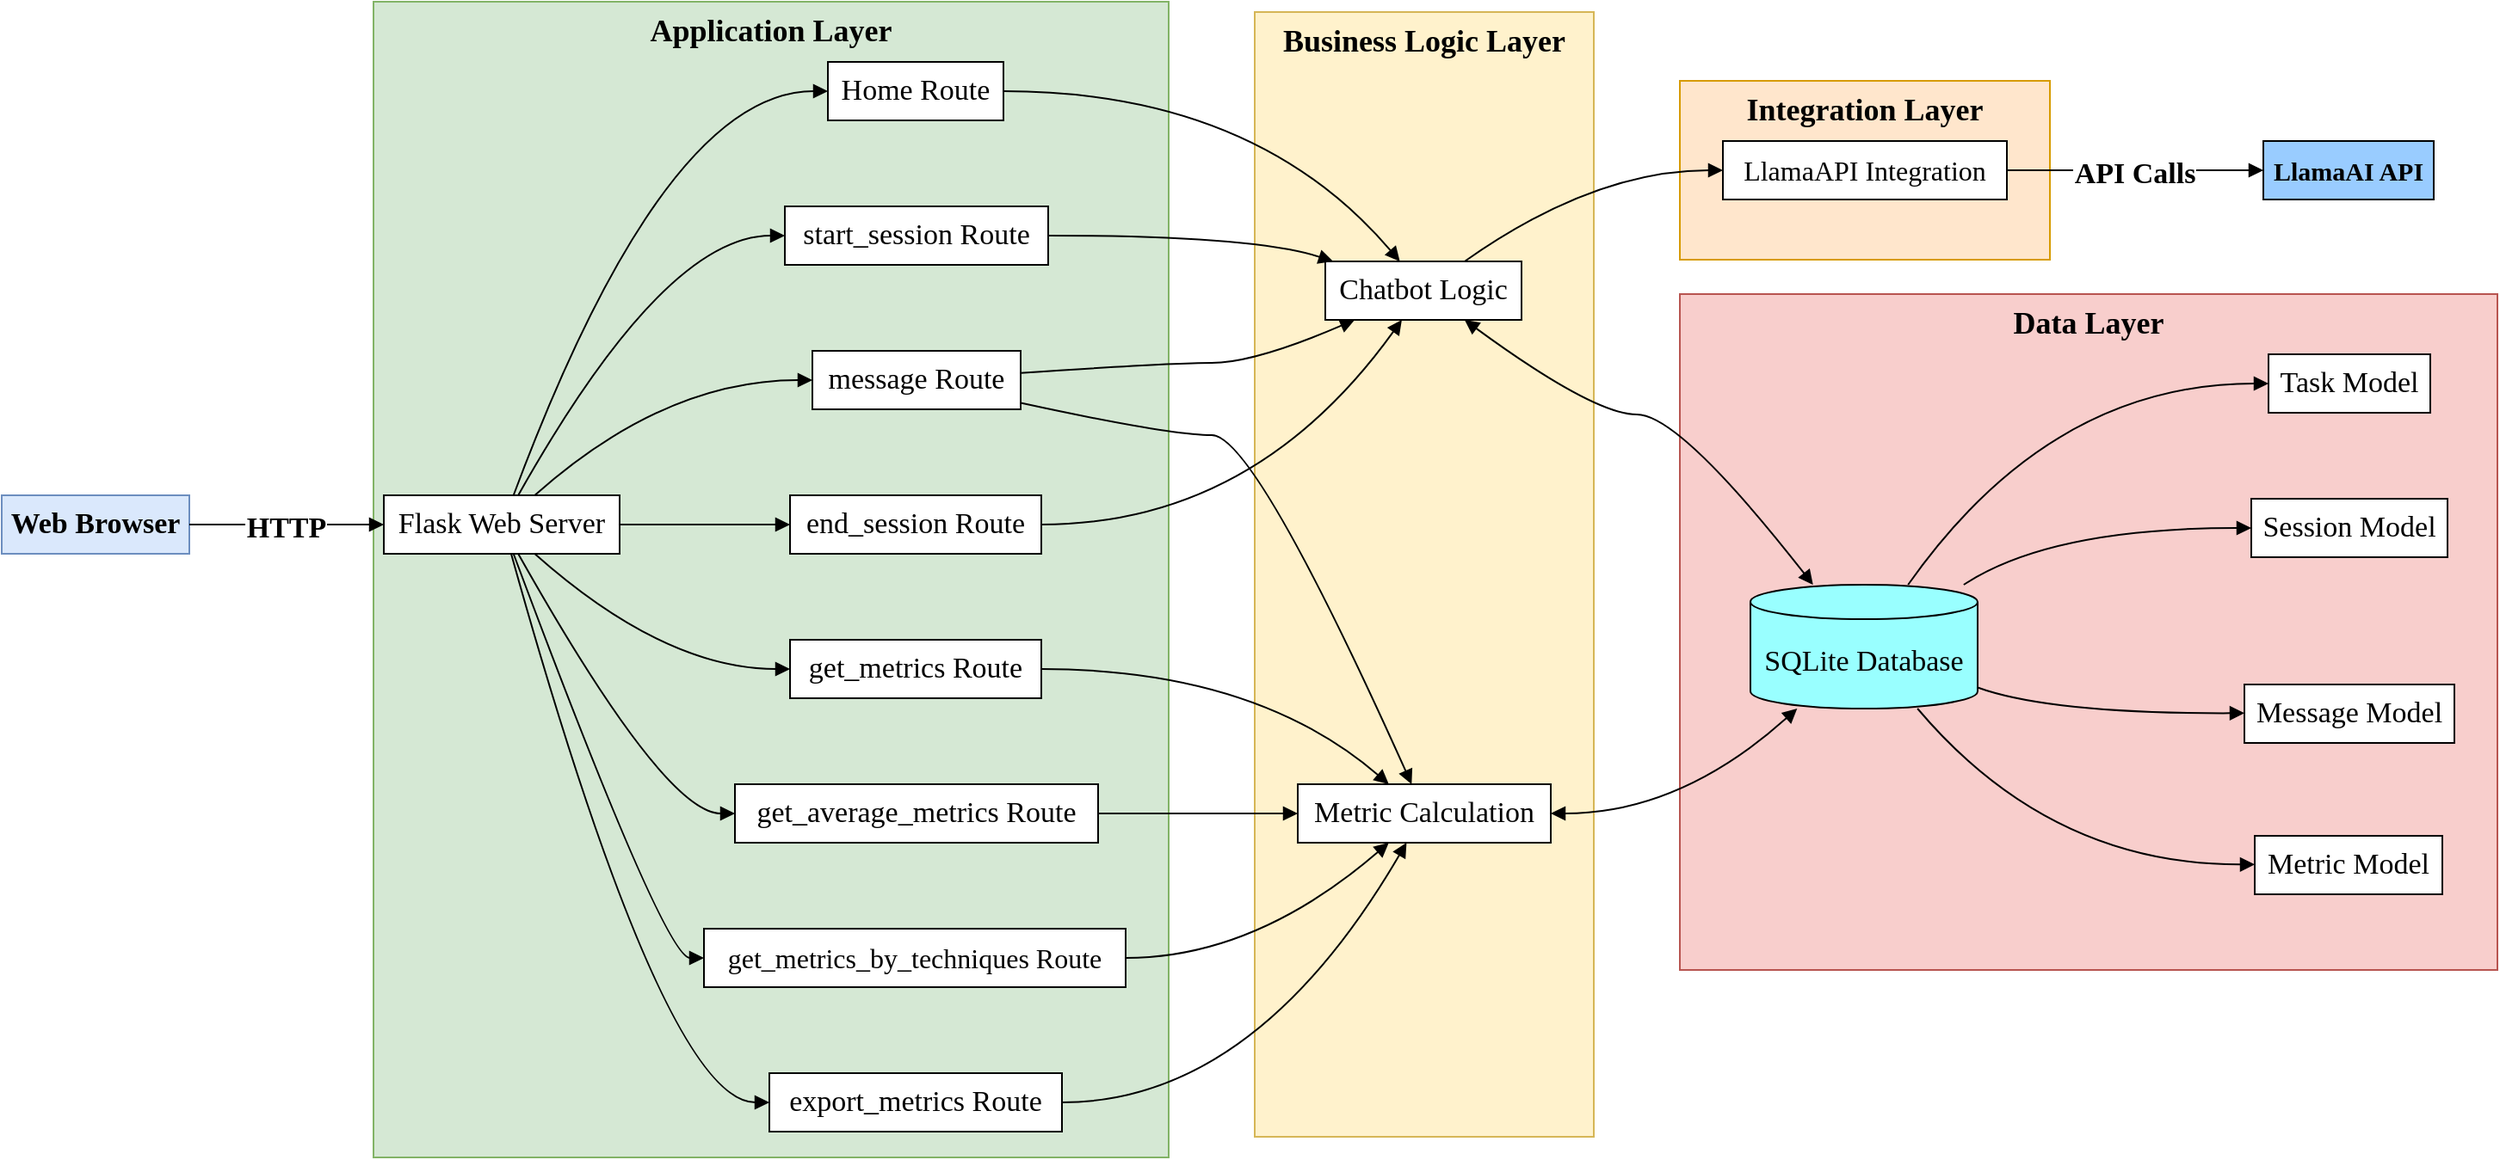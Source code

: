 <mxfile version="24.7.7">
  <diagram id="aIxxU2DI9F6SMkfM7Uml" name="chatbot_diagram">
    <mxGraphModel dx="1848" dy="1204" grid="1" gridSize="8" guides="1" tooltips="1" connect="1" arrows="1" fold="1" page="1" pageScale="1" pageWidth="4681" pageHeight="3300" background="#FFFFFF" math="0" shadow="0">
      <root>
        <mxCell id="0" />
        <mxCell id="1" parent="0" />
        <mxCell id="OjrtFCGWiRcdU_f4THi7-50" value="Data Layer" style="whiteSpace=wrap;strokeWidth=1;verticalAlign=top;fontFamily=Lucida Console;fontSize=18;fontStyle=1;fillColor=#f8cecc;strokeColor=#b85450;" vertex="1" parent="1">
          <mxGeometry x="1199" y="194" width="475" height="393" as="geometry" />
        </mxCell>
        <mxCell id="OjrtFCGWiRcdU_f4THi7-51" value="SQLite Database" style="shape=cylinder3;boundedLbl=1;backgroundOutline=1;size=10;strokeWidth=1;whiteSpace=wrap;fontFamily=Lucida Console;fontSize=17;fontStyle=0;fillColor=#99FFFF;" vertex="1" parent="1">
          <mxGeometry x="1240" y="363" width="132" height="72" as="geometry" />
        </mxCell>
        <mxCell id="OjrtFCGWiRcdU_f4THi7-52" value="Task Model" style="whiteSpace=wrap;strokeWidth=1;fontFamily=Lucida Console;fontSize=17;fontStyle=0" vertex="1" parent="1">
          <mxGeometry x="1541" y="229" width="94" height="34" as="geometry" />
        </mxCell>
        <mxCell id="OjrtFCGWiRcdU_f4THi7-53" value="Session Model" style="whiteSpace=wrap;strokeWidth=1;fontFamily=Lucida Console;fontSize=17;fontStyle=0" vertex="1" parent="1">
          <mxGeometry x="1531" y="313" width="114" height="34" as="geometry" />
        </mxCell>
        <mxCell id="OjrtFCGWiRcdU_f4THi7-54" value="Message Model" style="whiteSpace=wrap;strokeWidth=1;fontFamily=Lucida Console;fontSize=17;fontStyle=0" vertex="1" parent="1">
          <mxGeometry x="1527" y="421" width="122" height="34" as="geometry" />
        </mxCell>
        <mxCell id="OjrtFCGWiRcdU_f4THi7-55" value="Metric Model" style="whiteSpace=wrap;strokeWidth=1;fontFamily=Lucida Console;fontSize=17;fontStyle=0" vertex="1" parent="1">
          <mxGeometry x="1533" y="509" width="109" height="34" as="geometry" />
        </mxCell>
        <mxCell id="OjrtFCGWiRcdU_f4THi7-56" value="Integration Layer" style="whiteSpace=wrap;strokeWidth=1;verticalAlign=top;fontFamily=Lucida Console;fontSize=18;fontStyle=1;fillColor=#ffe6cc;strokeColor=#d79b00;" vertex="1" parent="1">
          <mxGeometry x="1199" y="70" width="215" height="104" as="geometry" />
        </mxCell>
        <mxCell id="OjrtFCGWiRcdU_f4THi7-57" value="LlamaAPI Integration" style="whiteSpace=wrap;strokeWidth=1;fontFamily=Lucida Console;fontSize=16;fontStyle=0" vertex="1" parent="1">
          <mxGeometry x="1224" y="105" width="165" height="34" as="geometry" />
        </mxCell>
        <mxCell id="OjrtFCGWiRcdU_f4THi7-58" value="Business Logic Layer" style="whiteSpace=wrap;strokeWidth=1;verticalAlign=top;fontFamily=Lucida Console;fontSize=18;fontStyle=1;fillColor=#fff2cc;strokeColor=#d6b656;" vertex="1" parent="1">
          <mxGeometry x="952" y="30" width="197" height="654" as="geometry" />
        </mxCell>
        <mxCell id="OjrtFCGWiRcdU_f4THi7-59" value="Chatbot Logic" style="whiteSpace=wrap;strokeWidth=1;fontFamily=Lucida Console;fontSize=17;fontStyle=0" vertex="1" parent="1">
          <mxGeometry x="993" y="175" width="114" height="34" as="geometry" />
        </mxCell>
        <mxCell id="OjrtFCGWiRcdU_f4THi7-60" value="Metric Calculation" style="whiteSpace=wrap;strokeWidth=1;fontFamily=Lucida Console;fontSize=17;fontStyle=0" vertex="1" parent="1">
          <mxGeometry x="977" y="479" width="147" height="34" as="geometry" />
        </mxCell>
        <mxCell id="OjrtFCGWiRcdU_f4THi7-61" value="Application Layer" style="whiteSpace=wrap;strokeWidth=1;verticalAlign=top;fontFamily=Lucida Console;fontSize=18;fontStyle=1;fillColor=#d5e8d4;strokeColor=#82b366;" vertex="1" parent="1">
          <mxGeometry x="440" y="24" width="462" height="672" as="geometry" />
        </mxCell>
        <mxCell id="OjrtFCGWiRcdU_f4THi7-62" value="Home Route" style="whiteSpace=wrap;strokeWidth=1;fontFamily=Lucida Console;fontSize=17;fontStyle=0;fillColor=default;" vertex="1" parent="1">
          <mxGeometry x="704" y="59" width="102" height="34" as="geometry" />
        </mxCell>
        <mxCell id="OjrtFCGWiRcdU_f4THi7-63" value="Flask Web Server" style="whiteSpace=wrap;strokeWidth=1;fontFamily=Lucida Console;fontSize=17;fontStyle=0;fillColor=default;" vertex="1" parent="1">
          <mxGeometry x="446" y="311" width="137" height="34" as="geometry" />
        </mxCell>
        <mxCell id="OjrtFCGWiRcdU_f4THi7-64" value="start_session Route" style="whiteSpace=wrap;strokeWidth=1;fontFamily=Lucida Console;fontSize=17;fontStyle=0;fillColor=default;" vertex="1" parent="1">
          <mxGeometry x="679" y="143" width="153" height="34" as="geometry" />
        </mxCell>
        <mxCell id="OjrtFCGWiRcdU_f4THi7-65" value="message Route" style="whiteSpace=wrap;strokeWidth=1;fontFamily=Lucida Console;fontSize=17;fontStyle=0;fillColor=default;" vertex="1" parent="1">
          <mxGeometry x="695" y="227" width="121" height="34" as="geometry" />
        </mxCell>
        <mxCell id="OjrtFCGWiRcdU_f4THi7-66" value="end_session Route" style="whiteSpace=wrap;strokeWidth=1;fontFamily=Lucida Console;fontSize=17;fontStyle=0;fillColor=default;" vertex="1" parent="1">
          <mxGeometry x="682" y="311" width="146" height="34" as="geometry" />
        </mxCell>
        <mxCell id="OjrtFCGWiRcdU_f4THi7-67" value="get_metrics Route" style="whiteSpace=wrap;strokeWidth=1;fontFamily=Lucida Console;fontSize=17;fontStyle=0;fillColor=default;" vertex="1" parent="1">
          <mxGeometry x="682" y="395" width="146" height="34" as="geometry" />
        </mxCell>
        <mxCell id="OjrtFCGWiRcdU_f4THi7-68" value="get_average_metrics Route" style="whiteSpace=wrap;strokeWidth=1;fontFamily=Lucida Console;fontSize=17;fontStyle=0;fillColor=default;" vertex="1" parent="1">
          <mxGeometry x="650" y="479" width="211" height="34" as="geometry" />
        </mxCell>
        <mxCell id="OjrtFCGWiRcdU_f4THi7-69" value="get_metrics_by_techniques Route" style="whiteSpace=wrap;strokeWidth=1;fontFamily=Lucida Console;fontSize=16;fontStyle=0;fillColor=default;" vertex="1" parent="1">
          <mxGeometry x="632" y="563" width="245" height="34" as="geometry" />
        </mxCell>
        <mxCell id="OjrtFCGWiRcdU_f4THi7-70" value="export_metrics Route" style="whiteSpace=wrap;strokeWidth=1;fontFamily=Lucida Console;fontSize=17;fontStyle=0;fillColor=default;" vertex="1" parent="1">
          <mxGeometry x="670" y="647" width="170" height="34" as="geometry" />
        </mxCell>
        <mxCell id="OjrtFCGWiRcdU_f4THi7-71" value="Web Browser" style="whiteSpace=wrap;strokeWidth=1;fontFamily=Lucida Console;fontSize=17;fontStyle=1;fillColor=#dae8fc;strokeColor=#6c8ebf;" vertex="1" parent="1">
          <mxGeometry x="224" y="311" width="109" height="34" as="geometry" />
        </mxCell>
        <mxCell id="OjrtFCGWiRcdU_f4THi7-72" value="LlamaAI API" style="whiteSpace=wrap;strokeWidth=1;fontFamily=Lucida Console;fontSize=15;fontStyle=1;fillColor=#99CCFF;" vertex="1" parent="1">
          <mxGeometry x="1538" y="105" width="99" height="34" as="geometry" />
        </mxCell>
        <mxCell id="OjrtFCGWiRcdU_f4THi7-73" value="HTTP" style="curved=1;startArrow=none;endArrow=block;exitX=1;exitY=0.5;entryX=0;entryY=0.5;rounded=0;strokeWidth=1;fontFamily=Lucida Console;fontSize=17;fontStyle=1" edge="1" parent="1" source="OjrtFCGWiRcdU_f4THi7-71" target="OjrtFCGWiRcdU_f4THi7-63">
          <mxGeometry relative="1" as="geometry">
            <Array as="points" />
          </mxGeometry>
        </mxCell>
        <mxCell id="OjrtFCGWiRcdU_f4THi7-74" value="" style="curved=1;startArrow=none;endArrow=block;exitX=0.55;exitY=0;entryX=0;entryY=0.5;rounded=0;strokeWidth=1;fontFamily=Lucida Console;fontSize=17;fontStyle=1" edge="1" parent="1" source="OjrtFCGWiRcdU_f4THi7-63" target="OjrtFCGWiRcdU_f4THi7-62">
          <mxGeometry relative="1" as="geometry">
            <Array as="points">
              <mxPoint x="609" y="76" />
            </Array>
          </mxGeometry>
        </mxCell>
        <mxCell id="OjrtFCGWiRcdU_f4THi7-75" value="" style="curved=1;startArrow=none;endArrow=block;exitX=0.57;exitY=0;entryX=0;entryY=0.5;rounded=0;strokeWidth=1;fontFamily=Lucida Console;fontSize=17;fontStyle=1" edge="1" parent="1" source="OjrtFCGWiRcdU_f4THi7-63" target="OjrtFCGWiRcdU_f4THi7-64">
          <mxGeometry relative="1" as="geometry">
            <Array as="points">
              <mxPoint x="609" y="160" />
            </Array>
          </mxGeometry>
        </mxCell>
        <mxCell id="OjrtFCGWiRcdU_f4THi7-76" value="" style="curved=1;startArrow=none;endArrow=block;exitX=0.64;exitY=0;entryX=0;entryY=0.5;rounded=0;strokeWidth=1;fontFamily=Lucida Console;fontSize=17;fontStyle=1" edge="1" parent="1" source="OjrtFCGWiRcdU_f4THi7-63" target="OjrtFCGWiRcdU_f4THi7-65">
          <mxGeometry relative="1" as="geometry">
            <Array as="points">
              <mxPoint x="609" y="244" />
            </Array>
          </mxGeometry>
        </mxCell>
        <mxCell id="OjrtFCGWiRcdU_f4THi7-77" value="" style="curved=1;startArrow=none;endArrow=block;exitX=1.01;exitY=0.5;entryX=0;entryY=0.5;rounded=0;strokeWidth=1;fontFamily=Lucida Console;fontSize=17;fontStyle=1" edge="1" parent="1" source="OjrtFCGWiRcdU_f4THi7-63" target="OjrtFCGWiRcdU_f4THi7-66">
          <mxGeometry relative="1" as="geometry">
            <Array as="points" />
          </mxGeometry>
        </mxCell>
        <mxCell id="OjrtFCGWiRcdU_f4THi7-78" value="" style="curved=1;startArrow=none;endArrow=block;exitX=0.64;exitY=1;entryX=0;entryY=0.5;rounded=0;strokeWidth=1;fontFamily=Lucida Console;fontSize=17;fontStyle=1" edge="1" parent="1" source="OjrtFCGWiRcdU_f4THi7-63" target="OjrtFCGWiRcdU_f4THi7-67">
          <mxGeometry relative="1" as="geometry">
            <Array as="points">
              <mxPoint x="609" y="412" />
            </Array>
          </mxGeometry>
        </mxCell>
        <mxCell id="OjrtFCGWiRcdU_f4THi7-79" value="" style="curved=1;startArrow=none;endArrow=block;exitX=0.57;exitY=1;entryX=0;entryY=0.5;rounded=0;strokeWidth=1;fontFamily=Lucida Console;fontSize=17;fontStyle=1" edge="1" parent="1" source="OjrtFCGWiRcdU_f4THi7-63" target="OjrtFCGWiRcdU_f4THi7-68">
          <mxGeometry relative="1" as="geometry">
            <Array as="points">
              <mxPoint x="609" y="496" />
            </Array>
          </mxGeometry>
        </mxCell>
        <mxCell id="OjrtFCGWiRcdU_f4THi7-80" value="" style="curved=1;startArrow=none;endArrow=block;exitX=0.55;exitY=1;entryX=0;entryY=0.5;rounded=0;strokeWidth=1;fontFamily=Lucida Console;fontSize=17;fontStyle=1" edge="1" parent="1" source="OjrtFCGWiRcdU_f4THi7-63" target="OjrtFCGWiRcdU_f4THi7-69">
          <mxGeometry relative="1" as="geometry">
            <Array as="points">
              <mxPoint x="609" y="580" />
            </Array>
          </mxGeometry>
        </mxCell>
        <mxCell id="OjrtFCGWiRcdU_f4THi7-81" value="" style="curved=1;startArrow=none;endArrow=block;exitX=0.54;exitY=1;entryX=0;entryY=0.5;rounded=0;strokeWidth=1;fontFamily=Lucida Console;fontSize=17;fontStyle=1" edge="1" parent="1" source="OjrtFCGWiRcdU_f4THi7-63" target="OjrtFCGWiRcdU_f4THi7-70">
          <mxGeometry relative="1" as="geometry">
            <Array as="points">
              <mxPoint x="609" y="664" />
            </Array>
          </mxGeometry>
        </mxCell>
        <mxCell id="OjrtFCGWiRcdU_f4THi7-82" value="" style="curved=1;startArrow=none;endArrow=block;exitX=1;exitY=0.5;entryX=0.38;entryY=0;rounded=0;strokeWidth=1;fontFamily=Lucida Console;fontSize=17;fontStyle=1" edge="1" parent="1" source="OjrtFCGWiRcdU_f4THi7-62" target="OjrtFCGWiRcdU_f4THi7-59">
          <mxGeometry relative="1" as="geometry">
            <Array as="points">
              <mxPoint x="952" y="76" />
            </Array>
          </mxGeometry>
        </mxCell>
        <mxCell id="OjrtFCGWiRcdU_f4THi7-83" value="" style="curved=1;startArrow=none;endArrow=block;exitX=1;exitY=0.5;entryX=0.04;entryY=0;rounded=0;strokeWidth=1;fontFamily=Lucida Console;fontSize=17;fontStyle=1" edge="1" parent="1" source="OjrtFCGWiRcdU_f4THi7-64" target="OjrtFCGWiRcdU_f4THi7-59">
          <mxGeometry relative="1" as="geometry">
            <Array as="points">
              <mxPoint x="952" y="160" />
            </Array>
          </mxGeometry>
        </mxCell>
        <mxCell id="OjrtFCGWiRcdU_f4THi7-84" value="" style="curved=1;startArrow=none;endArrow=block;exitX=1;exitY=0.38;entryX=0.15;entryY=1;rounded=0;strokeWidth=1;fontFamily=Lucida Console;fontSize=17;fontStyle=1" edge="1" parent="1" source="OjrtFCGWiRcdU_f4THi7-65" target="OjrtFCGWiRcdU_f4THi7-59">
          <mxGeometry relative="1" as="geometry">
            <Array as="points">
              <mxPoint x="902" y="234" />
              <mxPoint x="952" y="234" />
            </Array>
          </mxGeometry>
        </mxCell>
        <mxCell id="OjrtFCGWiRcdU_f4THi7-85" value="" style="curved=1;startArrow=none;endArrow=block;exitX=1;exitY=0.5;entryX=0.39;entryY=1;rounded=0;strokeWidth=1;fontFamily=Lucida Console;fontSize=17;fontStyle=1" edge="1" parent="1" source="OjrtFCGWiRcdU_f4THi7-66" target="OjrtFCGWiRcdU_f4THi7-59">
          <mxGeometry relative="1" as="geometry">
            <Array as="points">
              <mxPoint x="952" y="328" />
            </Array>
          </mxGeometry>
        </mxCell>
        <mxCell id="OjrtFCGWiRcdU_f4THi7-86" value="" style="curved=1;startArrow=none;endArrow=block;exitX=1;exitY=0.89;entryX=0.45;entryY=0;rounded=0;strokeWidth=1;fontFamily=Lucida Console;fontSize=17;fontStyle=1" edge="1" parent="1" source="OjrtFCGWiRcdU_f4THi7-65" target="OjrtFCGWiRcdU_f4THi7-60">
          <mxGeometry relative="1" as="geometry">
            <Array as="points">
              <mxPoint x="902" y="276" />
              <mxPoint x="952" y="276" />
            </Array>
          </mxGeometry>
        </mxCell>
        <mxCell id="OjrtFCGWiRcdU_f4THi7-87" value="" style="curved=1;startArrow=none;endArrow=block;exitX=1;exitY=0.5;entryX=0.36;entryY=0;rounded=0;strokeWidth=1;fontFamily=Lucida Console;fontSize=17;fontStyle=1" edge="1" parent="1" source="OjrtFCGWiRcdU_f4THi7-67" target="OjrtFCGWiRcdU_f4THi7-60">
          <mxGeometry relative="1" as="geometry">
            <Array as="points">
              <mxPoint x="952" y="412" />
            </Array>
          </mxGeometry>
        </mxCell>
        <mxCell id="OjrtFCGWiRcdU_f4THi7-88" value="" style="curved=1;startArrow=none;endArrow=block;exitX=1;exitY=0.5;entryX=0;entryY=0.5;rounded=0;strokeWidth=1;fontFamily=Lucida Console;fontSize=17;fontStyle=1" edge="1" parent="1" source="OjrtFCGWiRcdU_f4THi7-68" target="OjrtFCGWiRcdU_f4THi7-60">
          <mxGeometry relative="1" as="geometry">
            <Array as="points" />
          </mxGeometry>
        </mxCell>
        <mxCell id="OjrtFCGWiRcdU_f4THi7-89" value="" style="curved=1;startArrow=none;endArrow=block;exitX=1;exitY=0.5;entryX=0.36;entryY=1;rounded=0;strokeWidth=1;fontFamily=Lucida Console;fontSize=17;fontStyle=1" edge="1" parent="1" source="OjrtFCGWiRcdU_f4THi7-69" target="OjrtFCGWiRcdU_f4THi7-60">
          <mxGeometry relative="1" as="geometry">
            <Array as="points">
              <mxPoint x="952" y="580" />
            </Array>
          </mxGeometry>
        </mxCell>
        <mxCell id="OjrtFCGWiRcdU_f4THi7-90" value="" style="curved=1;startArrow=none;endArrow=block;exitX=1;exitY=0.5;entryX=0.43;entryY=1;rounded=0;strokeWidth=1;fontFamily=Lucida Console;fontSize=17;fontStyle=1" edge="1" parent="1" source="OjrtFCGWiRcdU_f4THi7-70" target="OjrtFCGWiRcdU_f4THi7-60">
          <mxGeometry relative="1" as="geometry">
            <Array as="points">
              <mxPoint x="952" y="664" />
            </Array>
          </mxGeometry>
        </mxCell>
        <mxCell id="OjrtFCGWiRcdU_f4THi7-91" value="" style="curved=1;startArrow=none;endArrow=block;exitX=0.71;exitY=0;entryX=0;entryY=0.5;rounded=0;strokeWidth=1;fontFamily=Lucida Console;fontSize=17;fontStyle=1" edge="1" parent="1" source="OjrtFCGWiRcdU_f4THi7-59" target="OjrtFCGWiRcdU_f4THi7-57">
          <mxGeometry relative="1" as="geometry">
            <Array as="points">
              <mxPoint x="1149" y="122" />
            </Array>
          </mxGeometry>
        </mxCell>
        <mxCell id="OjrtFCGWiRcdU_f4THi7-92" value="" style="curved=1;startArrow=none;endArrow=block;exitX=0.69;exitY=0.01;entryX=0;entryY=0.5;rounded=0;strokeWidth=1;fontFamily=Lucida Console;fontSize=17;fontStyle=1" edge="1" parent="1" source="OjrtFCGWiRcdU_f4THi7-51" target="OjrtFCGWiRcdU_f4THi7-52">
          <mxGeometry relative="1" as="geometry">
            <Array as="points">
              <mxPoint x="1414" y="246" />
            </Array>
          </mxGeometry>
        </mxCell>
        <mxCell id="OjrtFCGWiRcdU_f4THi7-93" value="" style="curved=1;startArrow=none;endArrow=block;exitX=0.93;exitY=0.01;entryX=0;entryY=0.5;rounded=0;strokeWidth=1;fontFamily=Lucida Console;fontSize=17;fontStyle=1" edge="1" parent="1" source="OjrtFCGWiRcdU_f4THi7-51" target="OjrtFCGWiRcdU_f4THi7-53">
          <mxGeometry relative="1" as="geometry">
            <Array as="points">
              <mxPoint x="1414" y="330" />
            </Array>
          </mxGeometry>
        </mxCell>
        <mxCell id="OjrtFCGWiRcdU_f4THi7-94" value="" style="curved=1;startArrow=none;endArrow=block;exitX=1;exitY=0.83;entryX=0;entryY=0.49;rounded=0;strokeWidth=1;fontFamily=Lucida Console;fontSize=17;fontStyle=1" edge="1" parent="1" source="OjrtFCGWiRcdU_f4THi7-51" target="OjrtFCGWiRcdU_f4THi7-54">
          <mxGeometry relative="1" as="geometry">
            <Array as="points">
              <mxPoint x="1414" y="438" />
            </Array>
          </mxGeometry>
        </mxCell>
        <mxCell id="OjrtFCGWiRcdU_f4THi7-95" value="" style="curved=1;startArrow=none;endArrow=block;exitX=0.74;exitY=1.01;entryX=0;entryY=0.49;rounded=0;strokeWidth=1;fontFamily=Lucida Console;fontSize=17;fontStyle=1" edge="1" parent="1" source="OjrtFCGWiRcdU_f4THi7-51" target="OjrtFCGWiRcdU_f4THi7-55">
          <mxGeometry relative="1" as="geometry">
            <Array as="points">
              <mxPoint x="1414" y="526" />
            </Array>
          </mxGeometry>
        </mxCell>
        <mxCell id="OjrtFCGWiRcdU_f4THi7-96" value="" style="curved=1;startArrow=block;endArrow=block;exitX=0.71;exitY=1;entryX=0.28;entryY=0.01;rounded=0;strokeWidth=1;fontFamily=Lucida Console;fontSize=17;fontStyle=1" edge="1" parent="1" source="OjrtFCGWiRcdU_f4THi7-59" target="OjrtFCGWiRcdU_f4THi7-51">
          <mxGeometry relative="1" as="geometry">
            <Array as="points">
              <mxPoint x="1149" y="264" />
              <mxPoint x="1199" y="264" />
            </Array>
          </mxGeometry>
        </mxCell>
        <mxCell id="OjrtFCGWiRcdU_f4THi7-97" value="" style="curved=1;startArrow=block;endArrow=block;exitX=1;exitY=0.5;entryX=0.2;entryY=1.01;rounded=0;strokeWidth=1;fontFamily=Lucida Console;fontSize=17;fontStyle=1" edge="1" parent="1" source="OjrtFCGWiRcdU_f4THi7-60" target="OjrtFCGWiRcdU_f4THi7-51">
          <mxGeometry relative="1" as="geometry">
            <Array as="points">
              <mxPoint x="1199" y="496" />
            </Array>
          </mxGeometry>
        </mxCell>
        <mxCell id="OjrtFCGWiRcdU_f4THi7-98" value="API Calls" style="curved=1;startArrow=none;endArrow=block;exitX=1;exitY=0.5;entryX=0;entryY=0.5;rounded=0;strokeWidth=1;fontFamily=Lucida Console;fontSize=17;fontStyle=1" edge="1" parent="1" source="OjrtFCGWiRcdU_f4THi7-57" target="OjrtFCGWiRcdU_f4THi7-72">
          <mxGeometry relative="1" as="geometry">
            <Array as="points" />
          </mxGeometry>
        </mxCell>
      </root>
    </mxGraphModel>
  </diagram>
</mxfile>
